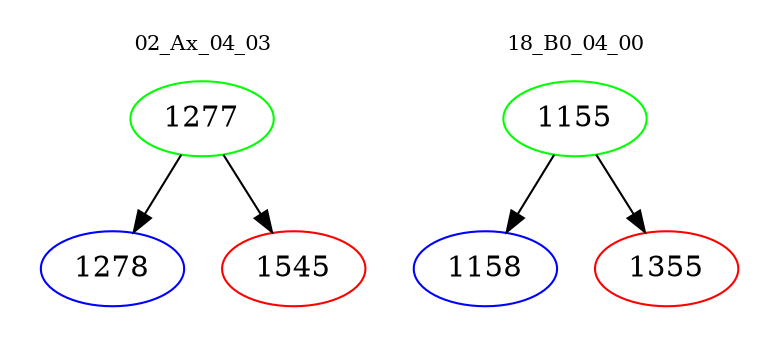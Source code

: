 digraph{
subgraph cluster_0 {
color = white
label = "02_Ax_04_03";
fontsize=10;
T0_1277 [label="1277", color="green"]
T0_1277 -> T0_1278 [color="black"]
T0_1278 [label="1278", color="blue"]
T0_1277 -> T0_1545 [color="black"]
T0_1545 [label="1545", color="red"]
}
subgraph cluster_1 {
color = white
label = "18_B0_04_00";
fontsize=10;
T1_1155 [label="1155", color="green"]
T1_1155 -> T1_1158 [color="black"]
T1_1158 [label="1158", color="blue"]
T1_1155 -> T1_1355 [color="black"]
T1_1355 [label="1355", color="red"]
}
}
